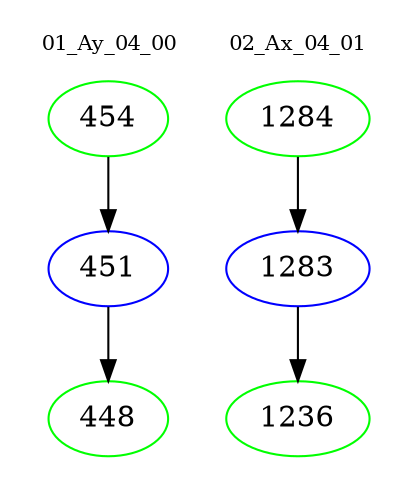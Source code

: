 digraph{
subgraph cluster_0 {
color = white
label = "01_Ay_04_00";
fontsize=10;
T0_454 [label="454", color="green"]
T0_454 -> T0_451 [color="black"]
T0_451 [label="451", color="blue"]
T0_451 -> T0_448 [color="black"]
T0_448 [label="448", color="green"]
}
subgraph cluster_1 {
color = white
label = "02_Ax_04_01";
fontsize=10;
T1_1284 [label="1284", color="green"]
T1_1284 -> T1_1283 [color="black"]
T1_1283 [label="1283", color="blue"]
T1_1283 -> T1_1236 [color="black"]
T1_1236 [label="1236", color="green"]
}
}
